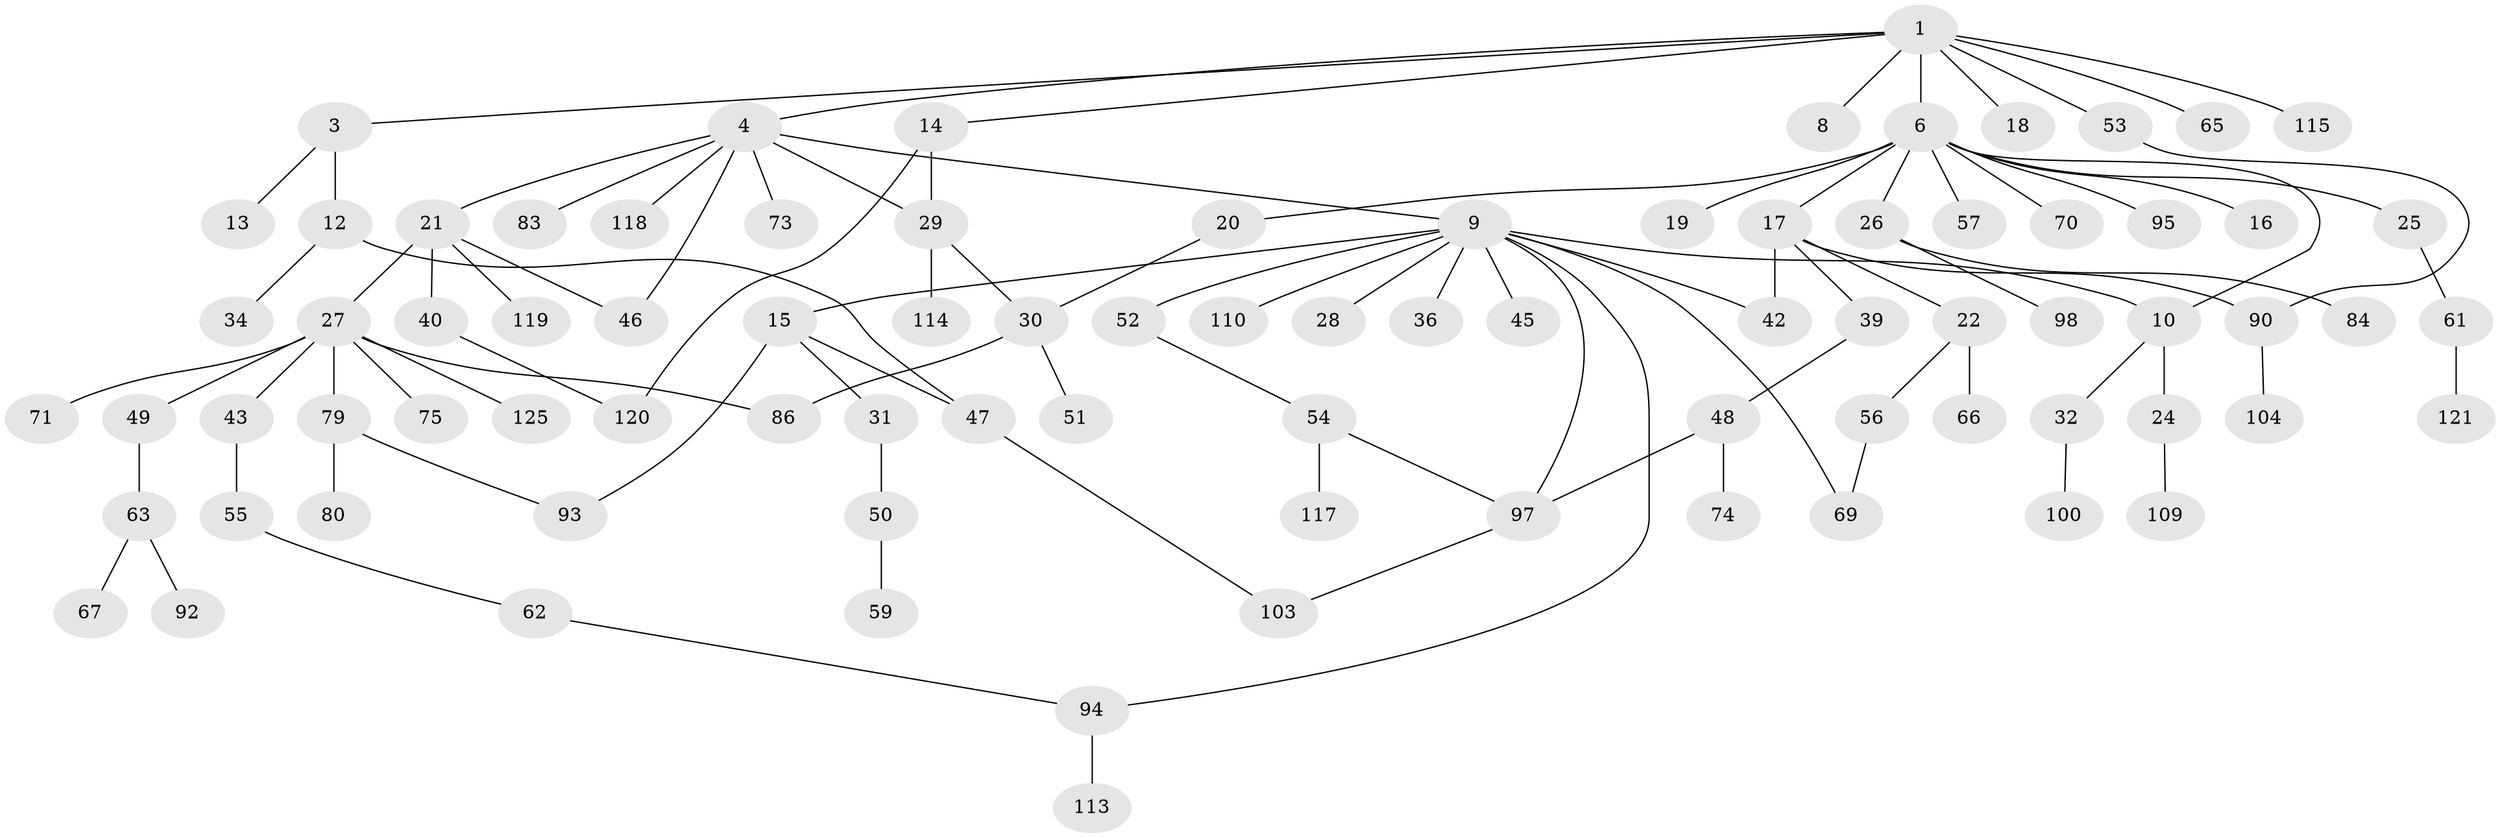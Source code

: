 // Generated by graph-tools (version 1.1) at 2025/51/02/27/25 19:51:39]
// undirected, 85 vertices, 99 edges
graph export_dot {
graph [start="1"]
  node [color=gray90,style=filled];
  1 [super="+2"];
  3 [super="+107"];
  4 [super="+5"];
  6 [super="+7"];
  8;
  9 [super="+11"];
  10 [super="+58"];
  12;
  13 [super="+89"];
  14 [super="+44"];
  15 [super="+87"];
  16 [super="+37"];
  17 [super="+68"];
  18;
  19 [super="+106"];
  20 [super="+64"];
  21 [super="+35"];
  22 [super="+23"];
  24 [super="+99"];
  25 [super="+111"];
  26 [super="+81"];
  27 [super="+33"];
  28 [super="+38"];
  29 [super="+41"];
  30 [super="+82"];
  31;
  32 [super="+76"];
  34;
  36;
  39;
  40 [super="+72"];
  42 [super="+60"];
  43;
  45;
  46;
  47 [super="+77"];
  48;
  49;
  50 [super="+88"];
  51 [super="+101"];
  52 [super="+112"];
  53;
  54 [super="+91"];
  55 [super="+116"];
  56 [super="+85"];
  57;
  59;
  61;
  62 [super="+102"];
  63 [super="+78"];
  65 [super="+108"];
  66;
  67;
  69;
  70;
  71 [super="+105"];
  73;
  74 [super="+122"];
  75;
  79;
  80;
  83;
  84;
  86;
  90 [super="+96"];
  92;
  93;
  94 [super="+123"];
  95;
  97 [super="+126"];
  98;
  100;
  103;
  104;
  109;
  110;
  113;
  114;
  115 [super="+124"];
  117;
  118;
  119;
  120;
  121;
  125;
  1 -- 3;
  1 -- 4;
  1 -- 14;
  1 -- 53;
  1 -- 65;
  1 -- 18;
  1 -- 115;
  1 -- 6;
  1 -- 8;
  3 -- 12;
  3 -- 13;
  4 -- 21;
  4 -- 29;
  4 -- 46;
  4 -- 73;
  4 -- 83;
  4 -- 9;
  4 -- 118;
  6 -- 10;
  6 -- 17;
  6 -- 19;
  6 -- 70;
  6 -- 95;
  6 -- 16;
  6 -- 20;
  6 -- 25;
  6 -- 26;
  6 -- 57;
  9 -- 15;
  9 -- 36;
  9 -- 42;
  9 -- 52;
  9 -- 94;
  9 -- 97;
  9 -- 69;
  9 -- 10;
  9 -- 28;
  9 -- 45;
  9 -- 110;
  10 -- 24;
  10 -- 32;
  12 -- 34;
  12 -- 47;
  14 -- 120;
  14 -- 29;
  15 -- 31;
  15 -- 47;
  15 -- 93;
  17 -- 22;
  17 -- 39;
  17 -- 42;
  17 -- 90;
  20 -- 30;
  21 -- 27;
  21 -- 40;
  21 -- 46;
  21 -- 119;
  22 -- 56;
  22 -- 66;
  24 -- 109;
  25 -- 61;
  26 -- 84;
  26 -- 98;
  27 -- 71;
  27 -- 79;
  27 -- 125;
  27 -- 86;
  27 -- 49;
  27 -- 75;
  27 -- 43;
  29 -- 114;
  29 -- 30;
  30 -- 51;
  30 -- 86;
  31 -- 50;
  32 -- 100;
  39 -- 48;
  40 -- 120;
  43 -- 55;
  47 -- 103;
  48 -- 74;
  48 -- 97;
  49 -- 63;
  50 -- 59;
  52 -- 54;
  53 -- 90;
  54 -- 97;
  54 -- 117;
  55 -- 62;
  56 -- 69;
  61 -- 121;
  62 -- 94;
  63 -- 67;
  63 -- 92;
  79 -- 80;
  79 -- 93;
  90 -- 104;
  94 -- 113;
  97 -- 103;
}
